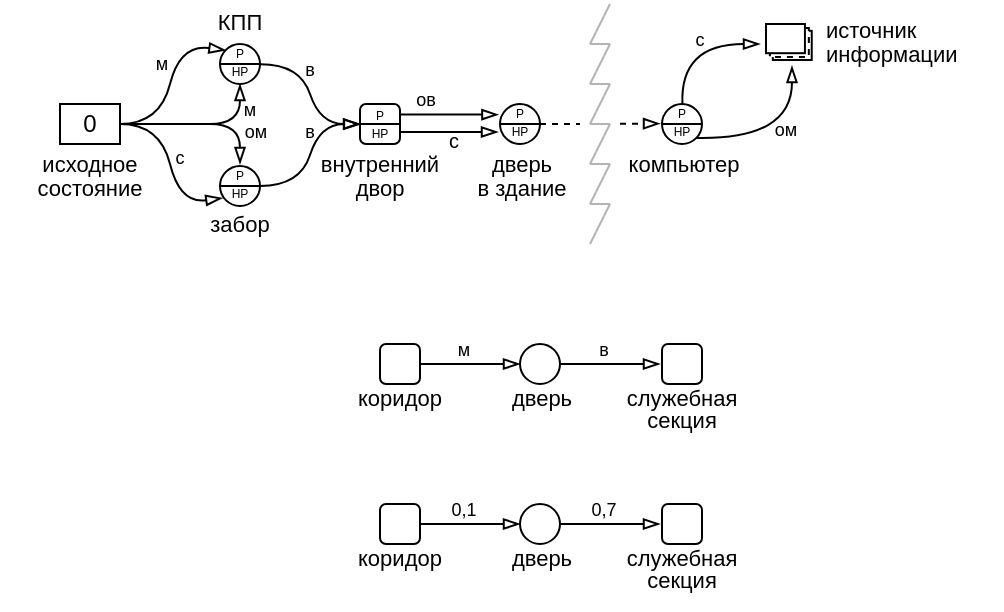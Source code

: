 <mxfile version="22.1.18" type="device">
  <diagram name="Страница — 1" id="K_zEX6VsGvgMb8bgnzBZ">
    <mxGraphModel dx="460" dy="269" grid="1" gridSize="10" guides="1" tooltips="1" connect="1" arrows="1" fold="1" page="1" pageScale="1" pageWidth="1600" pageHeight="900" math="0" shadow="0">
      <root>
        <mxCell id="0" />
        <mxCell id="1" parent="0" />
        <mxCell id="nrSeEt_U65wuWi6zf3XN-1" value="0" style="rounded=0;whiteSpace=wrap;html=1;" vertex="1" parent="1">
          <mxGeometry x="320" y="360" width="30" height="20" as="geometry" />
        </mxCell>
        <mxCell id="nrSeEt_U65wuWi6zf3XN-2" value="" style="ellipse;whiteSpace=wrap;html=1;aspect=fixed;" vertex="1" parent="1">
          <mxGeometry x="400" y="330" width="20" height="20" as="geometry" />
        </mxCell>
        <mxCell id="nrSeEt_U65wuWi6zf3XN-3" value="&lt;font style=&quot;font-size: 11px;&quot;&gt;исходное&lt;/font&gt;" style="text;html=1;strokeColor=none;fillColor=none;align=center;verticalAlign=middle;whiteSpace=wrap;rounded=0;" vertex="1" parent="1">
          <mxGeometry x="290" y="375" width="90" height="30" as="geometry" />
        </mxCell>
        <mxCell id="nrSeEt_U65wuWi6zf3XN-4" value="&lt;font style=&quot;font-size: 11px;&quot;&gt;КПП&lt;/font&gt;" style="text;html=1;strokeColor=none;fillColor=none;align=center;verticalAlign=middle;whiteSpace=wrap;rounded=0;" vertex="1" parent="1">
          <mxGeometry x="390" y="309" width="40" height="20" as="geometry" />
        </mxCell>
        <mxCell id="nrSeEt_U65wuWi6zf3XN-5" value="" style="endArrow=none;html=1;rounded=0;exitX=0;exitY=0.5;exitDx=0;exitDy=0;entryX=1;entryY=0.5;entryDx=0;entryDy=0;" edge="1" parent="1" source="nrSeEt_U65wuWi6zf3XN-2" target="nrSeEt_U65wuWi6zf3XN-2">
          <mxGeometry width="50" height="50" relative="1" as="geometry">
            <mxPoint x="390" y="410" as="sourcePoint" />
            <mxPoint x="440" y="360" as="targetPoint" />
          </mxGeometry>
        </mxCell>
        <mxCell id="nrSeEt_U65wuWi6zf3XN-6" value="&lt;font style=&quot;font-size: 6px;&quot;&gt;Р&lt;/font&gt;" style="text;html=1;strokeColor=none;fillColor=none;align=center;verticalAlign=middle;whiteSpace=wrap;rounded=0;" vertex="1" parent="1">
          <mxGeometry x="400" y="323" width="20" height="20" as="geometry" />
        </mxCell>
        <mxCell id="nrSeEt_U65wuWi6zf3XN-7" value="&lt;font style=&quot;font-size: 6px;&quot;&gt;НР&lt;/font&gt;" style="text;html=1;strokeColor=none;fillColor=none;align=center;verticalAlign=middle;whiteSpace=wrap;rounded=0;" vertex="1" parent="1">
          <mxGeometry x="400" y="332" width="20" height="20" as="geometry" />
        </mxCell>
        <mxCell id="nrSeEt_U65wuWi6zf3XN-8" value="" style="curved=1;endArrow=blockThin;html=1;rounded=0;exitX=1;exitY=0.5;exitDx=0;exitDy=0;entryX=0.137;entryY=0.056;entryDx=0;entryDy=0;entryPerimeter=0;endFill=0;" edge="1" parent="1" source="nrSeEt_U65wuWi6zf3XN-1" target="nrSeEt_U65wuWi6zf3XN-7">
          <mxGeometry width="50" height="50" relative="1" as="geometry">
            <mxPoint x="390" y="410" as="sourcePoint" />
            <mxPoint x="440" y="360" as="targetPoint" />
            <Array as="points">
              <mxPoint x="370" y="370" />
              <mxPoint x="380" y="330" />
            </Array>
          </mxGeometry>
        </mxCell>
        <mxCell id="nrSeEt_U65wuWi6zf3XN-9" value="" style="curved=1;endArrow=blockThin;html=1;rounded=0;exitX=1;exitY=0.5;exitDx=0;exitDy=0;endFill=0;entryX=0.5;entryY=0.9;entryDx=0;entryDy=0;entryPerimeter=0;" edge="1" parent="1" source="nrSeEt_U65wuWi6zf3XN-1" target="nrSeEt_U65wuWi6zf3XN-7">
          <mxGeometry width="50" height="50" relative="1" as="geometry">
            <mxPoint x="360" y="380" as="sourcePoint" />
            <mxPoint x="413" y="343" as="targetPoint" />
            <Array as="points">
              <mxPoint x="380" y="370" />
              <mxPoint x="410" y="370" />
            </Array>
          </mxGeometry>
        </mxCell>
        <mxCell id="nrSeEt_U65wuWi6zf3XN-10" value="" style="ellipse;whiteSpace=wrap;html=1;aspect=fixed;" vertex="1" parent="1">
          <mxGeometry x="400" y="391" width="20" height="20" as="geometry" />
        </mxCell>
        <mxCell id="nrSeEt_U65wuWi6zf3XN-11" value="&lt;font style=&quot;font-size: 11px;&quot;&gt;забор&lt;/font&gt;" style="text;html=1;strokeColor=none;fillColor=none;align=center;verticalAlign=middle;whiteSpace=wrap;rounded=0;" vertex="1" parent="1">
          <mxGeometry x="390" y="410" width="40" height="20" as="geometry" />
        </mxCell>
        <mxCell id="nrSeEt_U65wuWi6zf3XN-12" value="" style="endArrow=none;html=1;rounded=0;exitX=0;exitY=0.5;exitDx=0;exitDy=0;entryX=1;entryY=0.5;entryDx=0;entryDy=0;" edge="1" parent="1" source="nrSeEt_U65wuWi6zf3XN-10" target="nrSeEt_U65wuWi6zf3XN-10">
          <mxGeometry width="50" height="50" relative="1" as="geometry">
            <mxPoint x="390" y="471" as="sourcePoint" />
            <mxPoint x="440" y="421" as="targetPoint" />
          </mxGeometry>
        </mxCell>
        <mxCell id="nrSeEt_U65wuWi6zf3XN-13" value="&lt;font style=&quot;font-size: 6px;&quot;&gt;Р&lt;/font&gt;" style="text;html=1;strokeColor=none;fillColor=none;align=center;verticalAlign=middle;whiteSpace=wrap;rounded=0;" vertex="1" parent="1">
          <mxGeometry x="400" y="384" width="20" height="20" as="geometry" />
        </mxCell>
        <mxCell id="nrSeEt_U65wuWi6zf3XN-14" value="&lt;font style=&quot;font-size: 6px;&quot;&gt;НР&lt;/font&gt;" style="text;html=1;strokeColor=none;fillColor=none;align=center;verticalAlign=middle;whiteSpace=wrap;rounded=0;" vertex="1" parent="1">
          <mxGeometry x="400" y="393" width="20" height="20" as="geometry" />
        </mxCell>
        <mxCell id="nrSeEt_U65wuWi6zf3XN-15" value="&lt;font style=&quot;font-size: 11px;&quot;&gt;состояние&lt;/font&gt;" style="text;html=1;strokeColor=none;fillColor=none;align=center;verticalAlign=middle;whiteSpace=wrap;rounded=0;" vertex="1" parent="1">
          <mxGeometry x="290" y="387" width="90" height="30" as="geometry" />
        </mxCell>
        <mxCell id="nrSeEt_U65wuWi6zf3XN-16" value="" style="curved=1;endArrow=blockThin;html=1;rounded=0;exitX=1;exitY=0.5;exitDx=0;exitDy=0;endFill=0;" edge="1" parent="1">
          <mxGeometry width="50" height="50" relative="1" as="geometry">
            <mxPoint x="350" y="370" as="sourcePoint" />
            <mxPoint x="410" y="390" as="targetPoint" />
            <Array as="points">
              <mxPoint x="380" y="370" />
              <mxPoint x="410" y="370" />
            </Array>
          </mxGeometry>
        </mxCell>
        <mxCell id="nrSeEt_U65wuWi6zf3XN-17" value="" style="curved=1;endArrow=blockThin;html=1;rounded=0;exitX=1;exitY=0.5;exitDx=0;exitDy=0;entryX=0.059;entryY=0.701;entryDx=0;entryDy=0;entryPerimeter=0;endFill=0;" edge="1" parent="1" target="nrSeEt_U65wuWi6zf3XN-14">
          <mxGeometry width="50" height="50" relative="1" as="geometry">
            <mxPoint x="350" y="370" as="sourcePoint" />
            <mxPoint x="403" y="407" as="targetPoint" />
            <Array as="points">
              <mxPoint x="370" y="370" />
              <mxPoint x="380" y="410" />
            </Array>
          </mxGeometry>
        </mxCell>
        <mxCell id="nrSeEt_U65wuWi6zf3XN-18" value="&lt;font style=&quot;font-size: 9px;&quot;&gt;м&lt;/font&gt;" style="text;html=1;strokeColor=none;fillColor=none;align=center;verticalAlign=middle;whiteSpace=wrap;rounded=0;" vertex="1" parent="1">
          <mxGeometry x="361" y="329" width="20" height="20" as="geometry" />
        </mxCell>
        <mxCell id="nrSeEt_U65wuWi6zf3XN-19" value="&lt;font style=&quot;font-size: 9px;&quot;&gt;ом&lt;/font&gt;" style="text;html=1;strokeColor=none;fillColor=none;align=center;verticalAlign=middle;whiteSpace=wrap;rounded=0;" vertex="1" parent="1">
          <mxGeometry x="408" y="363" width="20" height="20" as="geometry" />
        </mxCell>
        <mxCell id="nrSeEt_U65wuWi6zf3XN-20" value="&lt;font style=&quot;font-size: 9px;&quot;&gt;м&lt;/font&gt;" style="text;html=1;strokeColor=none;fillColor=none;align=center;verticalAlign=middle;whiteSpace=wrap;rounded=0;" vertex="1" parent="1">
          <mxGeometry x="405" y="352" width="20" height="20" as="geometry" />
        </mxCell>
        <mxCell id="nrSeEt_U65wuWi6zf3XN-21" value="&lt;font style=&quot;font-size: 9px;&quot;&gt;с&lt;/font&gt;" style="text;html=1;strokeColor=none;fillColor=none;align=center;verticalAlign=middle;whiteSpace=wrap;rounded=0;" vertex="1" parent="1">
          <mxGeometry x="370" y="376" width="20" height="20" as="geometry" />
        </mxCell>
        <mxCell id="nrSeEt_U65wuWi6zf3XN-22" value="" style="rounded=1;whiteSpace=wrap;html=1;" vertex="1" parent="1">
          <mxGeometry x="470" y="360" width="20" height="20" as="geometry" />
        </mxCell>
        <mxCell id="nrSeEt_U65wuWi6zf3XN-23" value="" style="endArrow=none;html=1;rounded=0;entryX=1;entryY=0.5;entryDx=0;entryDy=0;" edge="1" parent="1" target="nrSeEt_U65wuWi6zf3XN-22">
          <mxGeometry width="50" height="50" relative="1" as="geometry">
            <mxPoint x="470" y="370" as="sourcePoint" />
            <mxPoint x="520" y="320" as="targetPoint" />
          </mxGeometry>
        </mxCell>
        <mxCell id="nrSeEt_U65wuWi6zf3XN-25" value="&lt;font style=&quot;font-size: 6px;&quot;&gt;Р&lt;/font&gt;" style="text;html=1;strokeColor=none;fillColor=none;align=center;verticalAlign=middle;whiteSpace=wrap;rounded=0;" vertex="1" parent="1">
          <mxGeometry x="470" y="360" width="20" height="7" as="geometry" />
        </mxCell>
        <mxCell id="nrSeEt_U65wuWi6zf3XN-26" value="&lt;font style=&quot;font-size: 6px;&quot;&gt;НР&lt;/font&gt;" style="text;html=1;strokeColor=none;fillColor=none;align=center;verticalAlign=middle;whiteSpace=wrap;rounded=0;" vertex="1" parent="1">
          <mxGeometry x="470" y="369.5" width="20" height="7" as="geometry" />
        </mxCell>
        <mxCell id="nrSeEt_U65wuWi6zf3XN-27" value="&lt;font style=&quot;font-size: 11px;&quot;&gt;внутренний&lt;/font&gt;" style="text;html=1;strokeColor=none;fillColor=none;align=center;verticalAlign=middle;whiteSpace=wrap;rounded=0;" vertex="1" parent="1">
          <mxGeometry x="435" y="375" width="90" height="30" as="geometry" />
        </mxCell>
        <mxCell id="nrSeEt_U65wuWi6zf3XN-28" value="&lt;font style=&quot;font-size: 11px;&quot;&gt;двор&lt;/font&gt;" style="text;html=1;strokeColor=none;fillColor=none;align=center;verticalAlign=middle;whiteSpace=wrap;rounded=0;" vertex="1" parent="1">
          <mxGeometry x="435" y="387" width="90" height="30" as="geometry" />
        </mxCell>
        <mxCell id="nrSeEt_U65wuWi6zf3XN-29" value="" style="curved=1;endArrow=blockThin;html=1;rounded=0;endFill=0;exitX=1.005;exitY=0.404;exitDx=0;exitDy=0;exitPerimeter=0;entryX=0.01;entryY=1.442;entryDx=0;entryDy=0;entryPerimeter=0;" edge="1" parent="1" source="nrSeEt_U65wuWi6zf3XN-7" target="nrSeEt_U65wuWi6zf3XN-25">
          <mxGeometry width="50" height="50" relative="1" as="geometry">
            <mxPoint x="470" y="340" as="sourcePoint" />
            <mxPoint x="540" y="340" as="targetPoint" />
            <Array as="points">
              <mxPoint x="440" y="340" />
              <mxPoint x="450" y="370" />
            </Array>
          </mxGeometry>
        </mxCell>
        <mxCell id="nrSeEt_U65wuWi6zf3XN-30" value="&lt;font style=&quot;font-size: 9px;&quot;&gt;в&lt;/font&gt;" style="text;html=1;strokeColor=none;fillColor=none;align=center;verticalAlign=middle;whiteSpace=wrap;rounded=0;" vertex="1" parent="1">
          <mxGeometry x="435" y="332" width="20" height="20" as="geometry" />
        </mxCell>
        <mxCell id="nrSeEt_U65wuWi6zf3XN-31" value="" style="curved=1;endArrow=blockThin;html=1;rounded=0;endFill=0;exitX=1.005;exitY=0.404;exitDx=0;exitDy=0;exitPerimeter=0;" edge="1" parent="1">
          <mxGeometry width="50" height="50" relative="1" as="geometry">
            <mxPoint x="420" y="401.0" as="sourcePoint" />
            <mxPoint x="470" y="370" as="targetPoint" />
            <Array as="points">
              <mxPoint x="440" y="401.0" />
              <mxPoint x="450" y="370" />
            </Array>
          </mxGeometry>
        </mxCell>
        <mxCell id="nrSeEt_U65wuWi6zf3XN-32" value="&lt;font style=&quot;font-size: 9px;&quot;&gt;в&lt;/font&gt;" style="text;html=1;strokeColor=none;fillColor=none;align=center;verticalAlign=middle;whiteSpace=wrap;rounded=0;" vertex="1" parent="1">
          <mxGeometry x="435" y="363" width="20" height="20" as="geometry" />
        </mxCell>
        <mxCell id="nrSeEt_U65wuWi6zf3XN-33" value="" style="ellipse;whiteSpace=wrap;html=1;aspect=fixed;" vertex="1" parent="1">
          <mxGeometry x="540" y="360" width="20" height="20" as="geometry" />
        </mxCell>
        <mxCell id="nrSeEt_U65wuWi6zf3XN-35" value="" style="endArrow=none;html=1;rounded=0;exitX=0;exitY=0.5;exitDx=0;exitDy=0;entryX=1;entryY=0.5;entryDx=0;entryDy=0;" edge="1" parent="1" source="nrSeEt_U65wuWi6zf3XN-33" target="nrSeEt_U65wuWi6zf3XN-33">
          <mxGeometry width="50" height="50" relative="1" as="geometry">
            <mxPoint x="530" y="440" as="sourcePoint" />
            <mxPoint x="580" y="390" as="targetPoint" />
          </mxGeometry>
        </mxCell>
        <mxCell id="nrSeEt_U65wuWi6zf3XN-36" value="&lt;font style=&quot;font-size: 6px;&quot;&gt;НР&lt;/font&gt;" style="text;html=1;strokeColor=none;fillColor=none;align=center;verticalAlign=middle;whiteSpace=wrap;rounded=0;" vertex="1" parent="1">
          <mxGeometry x="540" y="371" width="20" height="2" as="geometry" />
        </mxCell>
        <mxCell id="nrSeEt_U65wuWi6zf3XN-37" value="&lt;font style=&quot;font-size: 6px;&quot;&gt;Р&lt;/font&gt;" style="text;html=1;strokeColor=none;fillColor=none;align=center;verticalAlign=middle;whiteSpace=wrap;rounded=0;" vertex="1" parent="1">
          <mxGeometry x="540" y="362" width="20" height="2" as="geometry" />
        </mxCell>
        <mxCell id="nrSeEt_U65wuWi6zf3XN-38" value="&lt;font style=&quot;font-size: 11px;&quot;&gt;дверь&lt;/font&gt;" style="text;html=1;strokeColor=none;fillColor=none;align=center;verticalAlign=middle;whiteSpace=wrap;rounded=0;" vertex="1" parent="1">
          <mxGeometry x="506" y="375" width="90" height="30" as="geometry" />
        </mxCell>
        <mxCell id="nrSeEt_U65wuWi6zf3XN-39" value="&lt;font style=&quot;font-size: 11px;&quot;&gt;в здание&lt;/font&gt;" style="text;html=1;strokeColor=none;fillColor=none;align=center;verticalAlign=middle;whiteSpace=wrap;rounded=0;" vertex="1" parent="1">
          <mxGeometry x="506" y="387" width="90" height="30" as="geometry" />
        </mxCell>
        <mxCell id="nrSeEt_U65wuWi6zf3XN-40" value="" style="endArrow=blockThin;html=1;rounded=0;endFill=0;exitX=1;exitY=0.75;exitDx=0;exitDy=0;entryX=-0.04;entryY=0.266;entryDx=0;entryDy=0;entryPerimeter=0;" edge="1" parent="1" source="nrSeEt_U65wuWi6zf3XN-25" target="nrSeEt_U65wuWi6zf3XN-33">
          <mxGeometry width="50" height="50" relative="1" as="geometry">
            <mxPoint x="490" y="380" as="sourcePoint" />
            <mxPoint x="540" y="330" as="targetPoint" />
          </mxGeometry>
        </mxCell>
        <mxCell id="nrSeEt_U65wuWi6zf3XN-41" value="" style="endArrow=blockThin;html=1;rounded=0;endFill=0;exitX=1;exitY=0.75;exitDx=0;exitDy=0;entryX=-0.04;entryY=0.266;entryDx=0;entryDy=0;entryPerimeter=0;" edge="1" parent="1">
          <mxGeometry width="50" height="50" relative="1" as="geometry">
            <mxPoint x="490" y="374" as="sourcePoint" />
            <mxPoint x="539" y="374" as="targetPoint" />
          </mxGeometry>
        </mxCell>
        <mxCell id="nrSeEt_U65wuWi6zf3XN-42" value="&lt;font style=&quot;font-size: 9px;&quot;&gt;ов&lt;/font&gt;" style="text;html=1;strokeColor=none;fillColor=none;align=center;verticalAlign=middle;whiteSpace=wrap;rounded=0;" vertex="1" parent="1">
          <mxGeometry x="493" y="347" width="20" height="20" as="geometry" />
        </mxCell>
        <mxCell id="nrSeEt_U65wuWi6zf3XN-43" value="&lt;font size=&quot;1&quot;&gt;с&lt;/font&gt;" style="text;html=1;strokeColor=none;fillColor=none;align=center;verticalAlign=middle;whiteSpace=wrap;rounded=0;" vertex="1" parent="1">
          <mxGeometry x="507" y="368" width="20" height="20" as="geometry" />
        </mxCell>
        <mxCell id="nrSeEt_U65wuWi6zf3XN-45" value="" style="endArrow=none;dashed=1;html=1;rounded=0;exitX=1;exitY=0.5;exitDx=0;exitDy=0;" edge="1" parent="1" source="nrSeEt_U65wuWi6zf3XN-33">
          <mxGeometry width="50" height="50" relative="1" as="geometry">
            <mxPoint x="520" y="340" as="sourcePoint" />
            <mxPoint x="580" y="370" as="targetPoint" />
          </mxGeometry>
        </mxCell>
        <mxCell id="nrSeEt_U65wuWi6zf3XN-46" value="" style="endArrow=blockThin;dashed=1;html=1;rounded=0;exitX=1;exitY=0.5;exitDx=0;exitDy=0;endFill=0;" edge="1" parent="1">
          <mxGeometry width="50" height="50" relative="1" as="geometry">
            <mxPoint x="600" y="369.83" as="sourcePoint" />
            <mxPoint x="620" y="369.83" as="targetPoint" />
          </mxGeometry>
        </mxCell>
        <mxCell id="nrSeEt_U65wuWi6zf3XN-47" value="" style="endArrow=none;html=1;rounded=0;strokeColor=#B3B3B3;" edge="1" parent="1">
          <mxGeometry width="50" height="50" relative="1" as="geometry">
            <mxPoint x="585" y="330" as="sourcePoint" />
            <mxPoint x="595" y="310" as="targetPoint" />
          </mxGeometry>
        </mxCell>
        <mxCell id="nrSeEt_U65wuWi6zf3XN-48" value="" style="ellipse;whiteSpace=wrap;html=1;aspect=fixed;" vertex="1" parent="1">
          <mxGeometry x="621" y="360" width="20" height="20" as="geometry" />
        </mxCell>
        <mxCell id="nrSeEt_U65wuWi6zf3XN-49" value="" style="endArrow=none;html=1;rounded=0;exitX=0;exitY=0.5;exitDx=0;exitDy=0;entryX=1;entryY=0.5;entryDx=0;entryDy=0;" edge="1" parent="1" source="nrSeEt_U65wuWi6zf3XN-48" target="nrSeEt_U65wuWi6zf3XN-48">
          <mxGeometry width="50" height="50" relative="1" as="geometry">
            <mxPoint x="611" y="440" as="sourcePoint" />
            <mxPoint x="661" y="390" as="targetPoint" />
          </mxGeometry>
        </mxCell>
        <mxCell id="nrSeEt_U65wuWi6zf3XN-50" value="&lt;font style=&quot;font-size: 6px;&quot;&gt;НР&lt;/font&gt;" style="text;html=1;strokeColor=none;fillColor=none;align=center;verticalAlign=middle;whiteSpace=wrap;rounded=0;" vertex="1" parent="1">
          <mxGeometry x="621" y="371" width="20" height="2" as="geometry" />
        </mxCell>
        <mxCell id="nrSeEt_U65wuWi6zf3XN-51" value="&lt;font style=&quot;font-size: 6px;&quot;&gt;Р&lt;/font&gt;" style="text;html=1;strokeColor=none;fillColor=none;align=center;verticalAlign=middle;whiteSpace=wrap;rounded=0;" vertex="1" parent="1">
          <mxGeometry x="621" y="362" width="20" height="2" as="geometry" />
        </mxCell>
        <mxCell id="nrSeEt_U65wuWi6zf3XN-52" value="&lt;font style=&quot;font-size: 11px;&quot;&gt;компьютер&lt;/font&gt;" style="text;html=1;strokeColor=none;fillColor=none;align=center;verticalAlign=middle;whiteSpace=wrap;rounded=0;" vertex="1" parent="1">
          <mxGeometry x="587" y="375" width="90" height="30" as="geometry" />
        </mxCell>
        <mxCell id="nrSeEt_U65wuWi6zf3XN-59" value="" style="group" vertex="1" connectable="0" parent="1">
          <mxGeometry x="673" y="320" width="22.87" height="18" as="geometry" />
        </mxCell>
        <mxCell id="nrSeEt_U65wuWi6zf3XN-54" value="" style="rounded=0;whiteSpace=wrap;html=1;" vertex="1" parent="nrSeEt_U65wuWi6zf3XN-59">
          <mxGeometry x="3.406" y="3.405" width="19.464" height="14.595" as="geometry" />
        </mxCell>
        <mxCell id="nrSeEt_U65wuWi6zf3XN-57" value="" style="rounded=0;whiteSpace=wrap;html=1;dashed=1;" vertex="1" parent="nrSeEt_U65wuWi6zf3XN-59">
          <mxGeometry x="1.946" y="1.946" width="19.464" height="14.595" as="geometry" />
        </mxCell>
        <mxCell id="nrSeEt_U65wuWi6zf3XN-58" value="" style="rounded=0;whiteSpace=wrap;html=1;" vertex="1" parent="nrSeEt_U65wuWi6zf3XN-59">
          <mxGeometry width="19.464" height="14.595" as="geometry" />
        </mxCell>
        <mxCell id="nrSeEt_U65wuWi6zf3XN-60" value="&lt;font style=&quot;font-size: 11px;&quot;&gt;источник&lt;/font&gt;" style="text;html=1;strokeColor=none;fillColor=none;align=left;verticalAlign=middle;whiteSpace=wrap;rounded=0;" vertex="1" parent="1">
          <mxGeometry x="700.87" y="308" width="90" height="30" as="geometry" />
        </mxCell>
        <mxCell id="nrSeEt_U65wuWi6zf3XN-61" value="&lt;font style=&quot;font-size: 11px;&quot;&gt;информации&lt;/font&gt;" style="text;html=1;strokeColor=none;fillColor=none;align=left;verticalAlign=middle;whiteSpace=wrap;rounded=0;" vertex="1" parent="1">
          <mxGeometry x="700.87" y="320" width="90" height="30" as="geometry" />
        </mxCell>
        <mxCell id="nrSeEt_U65wuWi6zf3XN-62" value="" style="endArrow=none;html=1;rounded=0;strokeColor=#B3B3B3;" edge="1" parent="1">
          <mxGeometry width="50" height="50" relative="1" as="geometry">
            <mxPoint x="585" y="350" as="sourcePoint" />
            <mxPoint x="595" y="330" as="targetPoint" />
          </mxGeometry>
        </mxCell>
        <mxCell id="nrSeEt_U65wuWi6zf3XN-63" value="" style="endArrow=none;html=1;rounded=0;strokeColor=#B3B3B3;" edge="1" parent="1">
          <mxGeometry width="50" height="50" relative="1" as="geometry">
            <mxPoint x="585" y="370" as="sourcePoint" />
            <mxPoint x="595" y="350" as="targetPoint" />
          </mxGeometry>
        </mxCell>
        <mxCell id="nrSeEt_U65wuWi6zf3XN-64" value="" style="endArrow=none;html=1;rounded=0;strokeColor=#B3B3B3;" edge="1" parent="1">
          <mxGeometry width="50" height="50" relative="1" as="geometry">
            <mxPoint x="585" y="390" as="sourcePoint" />
            <mxPoint x="595" y="370" as="targetPoint" />
          </mxGeometry>
        </mxCell>
        <mxCell id="nrSeEt_U65wuWi6zf3XN-65" value="" style="endArrow=none;html=1;rounded=0;strokeColor=#B3B3B3;" edge="1" parent="1">
          <mxGeometry width="50" height="50" relative="1" as="geometry">
            <mxPoint x="585" y="410" as="sourcePoint" />
            <mxPoint x="595" y="390" as="targetPoint" />
          </mxGeometry>
        </mxCell>
        <mxCell id="nrSeEt_U65wuWi6zf3XN-66" value="" style="endArrow=none;html=1;rounded=0;strokeColor=#B3B3B3;" edge="1" parent="1">
          <mxGeometry width="50" height="50" relative="1" as="geometry">
            <mxPoint x="585" y="430" as="sourcePoint" />
            <mxPoint x="595" y="410" as="targetPoint" />
          </mxGeometry>
        </mxCell>
        <mxCell id="nrSeEt_U65wuWi6zf3XN-67" value="" style="endArrow=none;html=1;rounded=0;strokeColor=#B3B3B3;" edge="1" parent="1">
          <mxGeometry width="50" height="50" relative="1" as="geometry">
            <mxPoint x="585" y="330" as="sourcePoint" />
            <mxPoint x="595" y="330" as="targetPoint" />
          </mxGeometry>
        </mxCell>
        <mxCell id="nrSeEt_U65wuWi6zf3XN-68" value="" style="endArrow=none;html=1;rounded=0;strokeColor=#B3B3B3;" edge="1" parent="1">
          <mxGeometry width="50" height="50" relative="1" as="geometry">
            <mxPoint x="585" y="350" as="sourcePoint" />
            <mxPoint x="595" y="350" as="targetPoint" />
          </mxGeometry>
        </mxCell>
        <mxCell id="nrSeEt_U65wuWi6zf3XN-69" value="" style="endArrow=none;html=1;rounded=0;strokeColor=#B3B3B3;" edge="1" parent="1">
          <mxGeometry width="50" height="50" relative="1" as="geometry">
            <mxPoint x="585" y="370" as="sourcePoint" />
            <mxPoint x="595" y="370" as="targetPoint" />
          </mxGeometry>
        </mxCell>
        <mxCell id="nrSeEt_U65wuWi6zf3XN-70" value="" style="endArrow=none;html=1;rounded=0;strokeColor=#B3B3B3;" edge="1" parent="1">
          <mxGeometry width="50" height="50" relative="1" as="geometry">
            <mxPoint x="585" y="390" as="sourcePoint" />
            <mxPoint x="595" y="390" as="targetPoint" />
          </mxGeometry>
        </mxCell>
        <mxCell id="nrSeEt_U65wuWi6zf3XN-71" value="" style="endArrow=none;html=1;rounded=0;strokeColor=#B3B3B3;" edge="1" parent="1">
          <mxGeometry width="50" height="50" relative="1" as="geometry">
            <mxPoint x="585" y="410" as="sourcePoint" />
            <mxPoint x="595" y="410" as="targetPoint" />
          </mxGeometry>
        </mxCell>
        <mxCell id="nrSeEt_U65wuWi6zf3XN-72" value="" style="curved=1;endArrow=blockThin;html=1;rounded=0;endFill=0;exitX=0.511;exitY=-1.091;exitDx=0;exitDy=0;exitPerimeter=0;" edge="1" parent="1" source="nrSeEt_U65wuWi6zf3XN-51">
          <mxGeometry width="50" height="50" relative="1" as="geometry">
            <mxPoint x="641" y="302" as="sourcePoint" />
            <mxPoint x="670" y="330" as="targetPoint" />
            <Array as="points">
              <mxPoint x="630" y="330" />
            </Array>
          </mxGeometry>
        </mxCell>
        <mxCell id="nrSeEt_U65wuWi6zf3XN-75" value="" style="curved=1;endArrow=blockThin;html=1;rounded=0;endFill=0;exitX=0.511;exitY=-1.091;exitDx=0;exitDy=0;exitPerimeter=0;" edge="1" parent="1">
          <mxGeometry width="50" height="50" relative="1" as="geometry">
            <mxPoint x="638" y="377" as="sourcePoint" />
            <mxPoint x="686" y="341" as="targetPoint" />
            <Array as="points">
              <mxPoint x="686" y="378" />
            </Array>
          </mxGeometry>
        </mxCell>
        <mxCell id="nrSeEt_U65wuWi6zf3XN-76" value="&lt;font style=&quot;font-size: 9px;&quot;&gt;с&lt;/font&gt;" style="text;html=1;strokeColor=none;fillColor=none;align=center;verticalAlign=middle;whiteSpace=wrap;rounded=0;" vertex="1" parent="1">
          <mxGeometry x="630" y="317" width="20" height="20" as="geometry" />
        </mxCell>
        <mxCell id="nrSeEt_U65wuWi6zf3XN-77" value="&lt;font style=&quot;font-size: 9px;&quot;&gt;ом&lt;/font&gt;" style="text;html=1;strokeColor=none;fillColor=none;align=center;verticalAlign=middle;whiteSpace=wrap;rounded=0;" vertex="1" parent="1">
          <mxGeometry x="673" y="362" width="20" height="20" as="geometry" />
        </mxCell>
        <mxCell id="nrSeEt_U65wuWi6zf3XN-79" value="" style="rounded=1;whiteSpace=wrap;html=1;" vertex="1" parent="1">
          <mxGeometry x="480" y="480" width="20" height="20" as="geometry" />
        </mxCell>
        <mxCell id="nrSeEt_U65wuWi6zf3XN-83" value="&lt;font style=&quot;font-size: 11px;&quot;&gt;коридор&lt;/font&gt;" style="text;html=1;strokeColor=none;fillColor=none;align=center;verticalAlign=middle;whiteSpace=wrap;rounded=0;" vertex="1" parent="1">
          <mxGeometry x="445" y="492" width="90" height="30" as="geometry" />
        </mxCell>
        <mxCell id="nrSeEt_U65wuWi6zf3XN-84" value="" style="ellipse;whiteSpace=wrap;html=1;aspect=fixed;" vertex="1" parent="1">
          <mxGeometry x="550" y="480" width="20" height="20" as="geometry" />
        </mxCell>
        <mxCell id="nrSeEt_U65wuWi6zf3XN-88" value="&lt;font style=&quot;font-size: 11px;&quot;&gt;дверь&lt;/font&gt;" style="text;html=1;strokeColor=none;fillColor=none;align=center;verticalAlign=middle;whiteSpace=wrap;rounded=0;" vertex="1" parent="1">
          <mxGeometry x="516" y="492" width="90" height="30" as="geometry" />
        </mxCell>
        <mxCell id="nrSeEt_U65wuWi6zf3XN-89" value="" style="endArrow=blockThin;html=1;rounded=0;endFill=0;exitX=1;exitY=0.5;exitDx=0;exitDy=0;entryX=0;entryY=0.5;entryDx=0;entryDy=0;" edge="1" parent="1" source="nrSeEt_U65wuWi6zf3XN-79" target="nrSeEt_U65wuWi6zf3XN-84">
          <mxGeometry width="50" height="50" relative="1" as="geometry">
            <mxPoint x="510" y="480" as="sourcePoint" />
            <mxPoint x="530" y="490" as="targetPoint" />
          </mxGeometry>
        </mxCell>
        <mxCell id="nrSeEt_U65wuWi6zf3XN-91" value="&lt;font style=&quot;font-size: 9px;&quot;&gt;м&lt;/font&gt;" style="text;html=1;strokeColor=none;fillColor=none;align=center;verticalAlign=middle;whiteSpace=wrap;rounded=0;" vertex="1" parent="1">
          <mxGeometry x="512" y="472" width="20" height="20" as="geometry" />
        </mxCell>
        <mxCell id="nrSeEt_U65wuWi6zf3XN-93" value="" style="endArrow=blockThin;html=1;rounded=0;endFill=0;exitX=1;exitY=0.5;exitDx=0;exitDy=0;entryX=0;entryY=0.5;entryDx=0;entryDy=0;" edge="1" parent="1">
          <mxGeometry width="50" height="50" relative="1" as="geometry">
            <mxPoint x="570" y="490" as="sourcePoint" />
            <mxPoint x="620" y="490" as="targetPoint" />
          </mxGeometry>
        </mxCell>
        <mxCell id="nrSeEt_U65wuWi6zf3XN-94" value="&lt;font style=&quot;font-size: 9px;&quot;&gt;в&lt;/font&gt;" style="text;html=1;strokeColor=none;fillColor=none;align=center;verticalAlign=middle;whiteSpace=wrap;rounded=0;" vertex="1" parent="1">
          <mxGeometry x="582" y="472" width="20" height="20" as="geometry" />
        </mxCell>
        <mxCell id="nrSeEt_U65wuWi6zf3XN-95" value="" style="rounded=1;whiteSpace=wrap;html=1;" vertex="1" parent="1">
          <mxGeometry x="621" y="480" width="20" height="20" as="geometry" />
        </mxCell>
        <mxCell id="nrSeEt_U65wuWi6zf3XN-96" value="&lt;span style=&quot;font-size: 11px;&quot;&gt;служебная&lt;/span&gt;" style="text;html=1;strokeColor=none;fillColor=none;align=center;verticalAlign=middle;whiteSpace=wrap;rounded=0;" vertex="1" parent="1">
          <mxGeometry x="586" y="492" width="90" height="30" as="geometry" />
        </mxCell>
        <mxCell id="nrSeEt_U65wuWi6zf3XN-97" value="&lt;span style=&quot;font-size: 11px;&quot;&gt;секция&lt;/span&gt;" style="text;html=1;strokeColor=none;fillColor=none;align=center;verticalAlign=middle;whiteSpace=wrap;rounded=0;" vertex="1" parent="1">
          <mxGeometry x="586" y="503" width="90" height="30" as="geometry" />
        </mxCell>
        <mxCell id="nrSeEt_U65wuWi6zf3XN-98" value="" style="rounded=1;whiteSpace=wrap;html=1;" vertex="1" parent="1">
          <mxGeometry x="480" y="560" width="20" height="20" as="geometry" />
        </mxCell>
        <mxCell id="nrSeEt_U65wuWi6zf3XN-99" value="&lt;font style=&quot;font-size: 11px;&quot;&gt;коридор&lt;/font&gt;" style="text;html=1;strokeColor=none;fillColor=none;align=center;verticalAlign=middle;whiteSpace=wrap;rounded=0;" vertex="1" parent="1">
          <mxGeometry x="445" y="572" width="90" height="30" as="geometry" />
        </mxCell>
        <mxCell id="nrSeEt_U65wuWi6zf3XN-100" value="" style="ellipse;whiteSpace=wrap;html=1;aspect=fixed;" vertex="1" parent="1">
          <mxGeometry x="550" y="560" width="20" height="20" as="geometry" />
        </mxCell>
        <mxCell id="nrSeEt_U65wuWi6zf3XN-101" value="&lt;font style=&quot;font-size: 11px;&quot;&gt;дверь&lt;/font&gt;" style="text;html=1;strokeColor=none;fillColor=none;align=center;verticalAlign=middle;whiteSpace=wrap;rounded=0;" vertex="1" parent="1">
          <mxGeometry x="516" y="572" width="90" height="30" as="geometry" />
        </mxCell>
        <mxCell id="nrSeEt_U65wuWi6zf3XN-102" value="" style="endArrow=blockThin;html=1;rounded=0;endFill=0;exitX=1;exitY=0.5;exitDx=0;exitDy=0;entryX=0;entryY=0.5;entryDx=0;entryDy=0;" edge="1" parent="1" source="nrSeEt_U65wuWi6zf3XN-98" target="nrSeEt_U65wuWi6zf3XN-100">
          <mxGeometry width="50" height="50" relative="1" as="geometry">
            <mxPoint x="510" y="560" as="sourcePoint" />
            <mxPoint x="530" y="570" as="targetPoint" />
          </mxGeometry>
        </mxCell>
        <mxCell id="nrSeEt_U65wuWi6zf3XN-103" value="&lt;font style=&quot;font-size: 9px;&quot;&gt;0,1&lt;/font&gt;" style="text;html=1;strokeColor=none;fillColor=none;align=center;verticalAlign=middle;whiteSpace=wrap;rounded=0;" vertex="1" parent="1">
          <mxGeometry x="512" y="552" width="20" height="20" as="geometry" />
        </mxCell>
        <mxCell id="nrSeEt_U65wuWi6zf3XN-104" value="" style="endArrow=blockThin;html=1;rounded=0;endFill=0;exitX=1;exitY=0.5;exitDx=0;exitDy=0;entryX=0;entryY=0.5;entryDx=0;entryDy=0;" edge="1" parent="1">
          <mxGeometry width="50" height="50" relative="1" as="geometry">
            <mxPoint x="570" y="570" as="sourcePoint" />
            <mxPoint x="620" y="570" as="targetPoint" />
          </mxGeometry>
        </mxCell>
        <mxCell id="nrSeEt_U65wuWi6zf3XN-105" value="&lt;font style=&quot;font-size: 9px;&quot;&gt;0,7&lt;/font&gt;" style="text;html=1;strokeColor=none;fillColor=none;align=center;verticalAlign=middle;whiteSpace=wrap;rounded=0;" vertex="1" parent="1">
          <mxGeometry x="582" y="552" width="20" height="20" as="geometry" />
        </mxCell>
        <mxCell id="nrSeEt_U65wuWi6zf3XN-106" value="" style="rounded=1;whiteSpace=wrap;html=1;" vertex="1" parent="1">
          <mxGeometry x="621" y="560" width="20" height="20" as="geometry" />
        </mxCell>
        <mxCell id="nrSeEt_U65wuWi6zf3XN-107" value="&lt;span style=&quot;font-size: 11px;&quot;&gt;служебная&lt;/span&gt;" style="text;html=1;strokeColor=none;fillColor=none;align=center;verticalAlign=middle;whiteSpace=wrap;rounded=0;" vertex="1" parent="1">
          <mxGeometry x="586" y="572" width="90" height="30" as="geometry" />
        </mxCell>
        <mxCell id="nrSeEt_U65wuWi6zf3XN-108" value="&lt;span style=&quot;font-size: 11px;&quot;&gt;секция&lt;/span&gt;" style="text;html=1;strokeColor=none;fillColor=none;align=center;verticalAlign=middle;whiteSpace=wrap;rounded=0;" vertex="1" parent="1">
          <mxGeometry x="586" y="583" width="90" height="30" as="geometry" />
        </mxCell>
      </root>
    </mxGraphModel>
  </diagram>
</mxfile>
